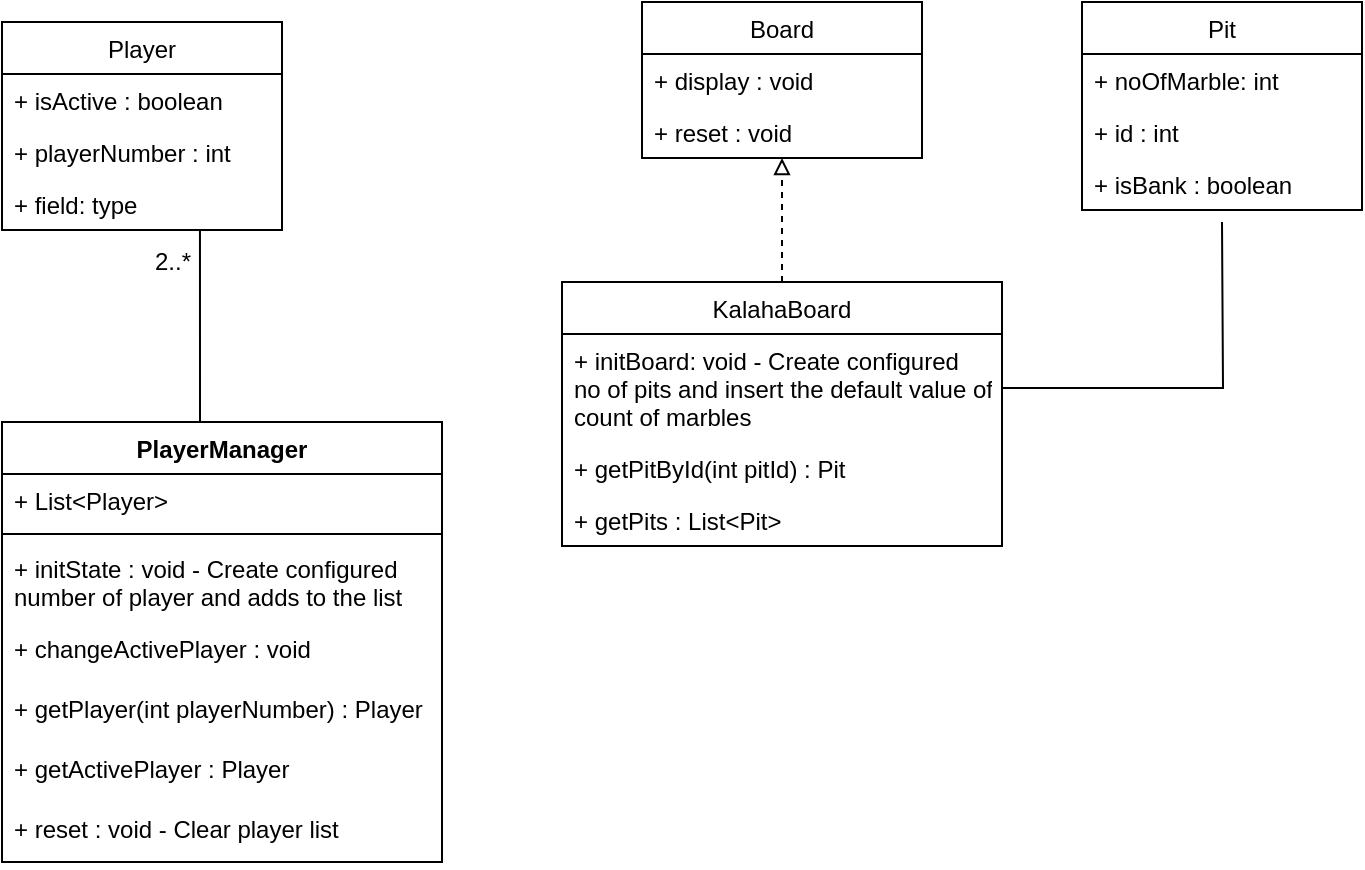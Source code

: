 <mxfile version="14.1.3" type="github">
  <diagram id="1z8tBnPE8HUcG6SX-IKS" name="Page-1">
    <mxGraphModel dx="1426" dy="778" grid="1" gridSize="10" guides="1" tooltips="1" connect="1" arrows="1" fold="1" page="1" pageScale="1" pageWidth="850" pageHeight="1100" math="0" shadow="0">
      <root>
        <mxCell id="0" />
        <mxCell id="1" parent="0" />
        <mxCell id="aZ0oGPoDtUR175sm9fd1-1" value="Pit" style="swimlane;fontStyle=0;childLayout=stackLayout;horizontal=1;startSize=26;fillColor=none;horizontalStack=0;resizeParent=1;resizeParentMax=0;resizeLast=0;collapsible=1;marginBottom=0;" parent="1" vertex="1">
          <mxGeometry x="560" y="40" width="140" height="104" as="geometry" />
        </mxCell>
        <mxCell id="aZ0oGPoDtUR175sm9fd1-2" value="+ noOfMarble: int" style="text;strokeColor=none;fillColor=none;align=left;verticalAlign=top;spacingLeft=4;spacingRight=4;overflow=hidden;rotatable=0;points=[[0,0.5],[1,0.5]];portConstraint=eastwest;" parent="aZ0oGPoDtUR175sm9fd1-1" vertex="1">
          <mxGeometry y="26" width="140" height="26" as="geometry" />
        </mxCell>
        <mxCell id="aZ0oGPoDtUR175sm9fd1-3" value="+ id : int" style="text;strokeColor=none;fillColor=none;align=left;verticalAlign=top;spacingLeft=4;spacingRight=4;overflow=hidden;rotatable=0;points=[[0,0.5],[1,0.5]];portConstraint=eastwest;" parent="aZ0oGPoDtUR175sm9fd1-1" vertex="1">
          <mxGeometry y="52" width="140" height="26" as="geometry" />
        </mxCell>
        <mxCell id="aZ0oGPoDtUR175sm9fd1-4" value="+ isBank : boolean" style="text;strokeColor=none;fillColor=none;align=left;verticalAlign=top;spacingLeft=4;spacingRight=4;overflow=hidden;rotatable=0;points=[[0,0.5],[1,0.5]];portConstraint=eastwest;" parent="aZ0oGPoDtUR175sm9fd1-1" vertex="1">
          <mxGeometry y="78" width="140" height="26" as="geometry" />
        </mxCell>
        <mxCell id="aZ0oGPoDtUR175sm9fd1-5" value="Player" style="swimlane;fontStyle=0;childLayout=stackLayout;horizontal=1;startSize=26;fillColor=none;horizontalStack=0;resizeParent=1;resizeParentMax=0;resizeLast=0;collapsible=1;marginBottom=0;" parent="1" vertex="1">
          <mxGeometry x="20" y="50" width="140" height="104" as="geometry" />
        </mxCell>
        <mxCell id="aZ0oGPoDtUR175sm9fd1-6" value="+ isActive : boolean" style="text;strokeColor=none;fillColor=none;align=left;verticalAlign=top;spacingLeft=4;spacingRight=4;overflow=hidden;rotatable=0;points=[[0,0.5],[1,0.5]];portConstraint=eastwest;" parent="aZ0oGPoDtUR175sm9fd1-5" vertex="1">
          <mxGeometry y="26" width="140" height="26" as="geometry" />
        </mxCell>
        <mxCell id="aZ0oGPoDtUR175sm9fd1-7" value="+ playerNumber : int" style="text;strokeColor=none;fillColor=none;align=left;verticalAlign=top;spacingLeft=4;spacingRight=4;overflow=hidden;rotatable=0;points=[[0,0.5],[1,0.5]];portConstraint=eastwest;" parent="aZ0oGPoDtUR175sm9fd1-5" vertex="1">
          <mxGeometry y="52" width="140" height="26" as="geometry" />
        </mxCell>
        <mxCell id="aZ0oGPoDtUR175sm9fd1-8" value="+ field: type" style="text;strokeColor=none;fillColor=none;align=left;verticalAlign=top;spacingLeft=4;spacingRight=4;overflow=hidden;rotatable=0;points=[[0,0.5],[1,0.5]];portConstraint=eastwest;" parent="aZ0oGPoDtUR175sm9fd1-5" vertex="1">
          <mxGeometry y="78" width="140" height="26" as="geometry" />
        </mxCell>
        <mxCell id="aZ0oGPoDtUR175sm9fd1-17" value="PlayerManager" style="swimlane;fontStyle=1;align=center;verticalAlign=top;childLayout=stackLayout;horizontal=1;startSize=26;horizontalStack=0;resizeParent=1;resizeParentMax=0;resizeLast=0;collapsible=1;marginBottom=0;" parent="1" vertex="1">
          <mxGeometry x="20" y="250" width="220" height="220" as="geometry" />
        </mxCell>
        <mxCell id="aZ0oGPoDtUR175sm9fd1-18" value="+ List&lt;Player&gt;" style="text;strokeColor=none;fillColor=none;align=left;verticalAlign=top;spacingLeft=4;spacingRight=4;overflow=hidden;rotatable=0;points=[[0,0.5],[1,0.5]];portConstraint=eastwest;" parent="aZ0oGPoDtUR175sm9fd1-17" vertex="1">
          <mxGeometry y="26" width="220" height="26" as="geometry" />
        </mxCell>
        <mxCell id="aZ0oGPoDtUR175sm9fd1-19" value="" style="line;strokeWidth=1;fillColor=none;align=left;verticalAlign=middle;spacingTop=-1;spacingLeft=3;spacingRight=3;rotatable=0;labelPosition=right;points=[];portConstraint=eastwest;" parent="aZ0oGPoDtUR175sm9fd1-17" vertex="1">
          <mxGeometry y="52" width="220" height="8" as="geometry" />
        </mxCell>
        <mxCell id="26quY8ARz-pxYzHnNiCL-6" value="+ initState : void - Create configured&#xa;number of player and adds to the list" style="text;strokeColor=none;fillColor=none;align=left;verticalAlign=top;spacingLeft=4;spacingRight=4;overflow=hidden;rotatable=0;points=[[0,0.5],[1,0.5]];portConstraint=eastwest;" vertex="1" parent="aZ0oGPoDtUR175sm9fd1-17">
          <mxGeometry y="60" width="220" height="40" as="geometry" />
        </mxCell>
        <mxCell id="aZ0oGPoDtUR175sm9fd1-20" value="+ changeActivePlayer : void&#xa;" style="text;strokeColor=none;fillColor=none;align=left;verticalAlign=top;spacingLeft=4;spacingRight=4;overflow=hidden;rotatable=0;points=[[0,0.5],[1,0.5]];portConstraint=eastwest;rounded=0;" parent="aZ0oGPoDtUR175sm9fd1-17" vertex="1">
          <mxGeometry y="100" width="220" height="30" as="geometry" />
        </mxCell>
        <mxCell id="26quY8ARz-pxYzHnNiCL-9" value="+ getPlayer(int playerNumber) : Player&#xa;" style="text;strokeColor=none;fillColor=none;align=left;verticalAlign=top;spacingLeft=4;spacingRight=4;overflow=hidden;rotatable=0;points=[[0,0.5],[1,0.5]];portConstraint=eastwest;rounded=0;" vertex="1" parent="aZ0oGPoDtUR175sm9fd1-17">
          <mxGeometry y="130" width="220" height="30" as="geometry" />
        </mxCell>
        <mxCell id="26quY8ARz-pxYzHnNiCL-11" value="+ getActivePlayer : Player&#xa;" style="text;strokeColor=none;fillColor=none;align=left;verticalAlign=top;spacingLeft=4;spacingRight=4;overflow=hidden;rotatable=0;points=[[0,0.5],[1,0.5]];portConstraint=eastwest;rounded=0;" vertex="1" parent="aZ0oGPoDtUR175sm9fd1-17">
          <mxGeometry y="160" width="220" height="30" as="geometry" />
        </mxCell>
        <mxCell id="26quY8ARz-pxYzHnNiCL-10" value="+ reset : void - Clear player list" style="text;strokeColor=none;fillColor=none;align=left;verticalAlign=top;spacingLeft=4;spacingRight=4;overflow=hidden;rotatable=0;points=[[0,0.5],[1,0.5]];portConstraint=eastwest;rounded=0;" vertex="1" parent="aZ0oGPoDtUR175sm9fd1-17">
          <mxGeometry y="190" width="220" height="30" as="geometry" />
        </mxCell>
        <mxCell id="26quY8ARz-pxYzHnNiCL-7" value="&lt;br&gt;&lt;br&gt;&lt;br&gt;&lt;br&gt;&lt;br&gt;" style="text;html=1;align=center;verticalAlign=middle;resizable=0;points=[];autosize=1;" vertex="1" parent="1">
          <mxGeometry x="670" y="300" width="20" height="80" as="geometry" />
        </mxCell>
        <mxCell id="26quY8ARz-pxYzHnNiCL-19" value="" style="group" vertex="1" connectable="0" parent="1">
          <mxGeometry x="80" y="160" width="40" height="90" as="geometry" />
        </mxCell>
        <mxCell id="26quY8ARz-pxYzHnNiCL-16" style="edgeStyle=orthogonalEdgeStyle;rounded=0;orthogonalLoop=1;jettySize=auto;html=1;exitX=0.5;exitY=0;exitDx=0;exitDy=0;endArrow=none;endFill=0;entryX=0.707;entryY=1;entryDx=0;entryDy=0;entryPerimeter=0;strokeWidth=1;" edge="1" parent="26quY8ARz-pxYzHnNiCL-19" source="aZ0oGPoDtUR175sm9fd1-17" target="aZ0oGPoDtUR175sm9fd1-8">
          <mxGeometry relative="1" as="geometry">
            <mxPoint x="200" y="10" as="targetPoint" />
            <Array as="points">
              <mxPoint x="10" y="90" />
              <mxPoint y="90" />
            </Array>
          </mxGeometry>
        </mxCell>
        <mxCell id="26quY8ARz-pxYzHnNiCL-17" value="2..*" style="text;html=1;align=center;verticalAlign=middle;resizable=0;points=[];autosize=1;" vertex="1" parent="26quY8ARz-pxYzHnNiCL-19">
          <mxGeometry x="10" width="30" height="20" as="geometry" />
        </mxCell>
        <mxCell id="26quY8ARz-pxYzHnNiCL-20" value="" style="group" vertex="1" connectable="0" parent="1">
          <mxGeometry x="300" y="40" width="220" height="272" as="geometry" />
        </mxCell>
        <mxCell id="26quY8ARz-pxYzHnNiCL-1" value="Board" style="swimlane;fontStyle=0;childLayout=stackLayout;horizontal=1;startSize=26;fillColor=none;horizontalStack=0;resizeParent=1;resizeParentMax=0;resizeLast=0;collapsible=1;marginBottom=0;rounded=0;" vertex="1" parent="26quY8ARz-pxYzHnNiCL-20">
          <mxGeometry x="40" width="140" height="78" as="geometry" />
        </mxCell>
        <mxCell id="26quY8ARz-pxYzHnNiCL-2" value="+ display : void" style="text;strokeColor=none;fillColor=none;align=left;verticalAlign=top;spacingLeft=4;spacingRight=4;overflow=hidden;rotatable=0;points=[[0,0.5],[1,0.5]];portConstraint=eastwest;" vertex="1" parent="26quY8ARz-pxYzHnNiCL-1">
          <mxGeometry y="26" width="140" height="26" as="geometry" />
        </mxCell>
        <mxCell id="26quY8ARz-pxYzHnNiCL-3" value="+ reset : void" style="text;strokeColor=none;fillColor=none;align=left;verticalAlign=top;spacingLeft=4;spacingRight=4;overflow=hidden;rotatable=0;points=[[0,0.5],[1,0.5]];portConstraint=eastwest;" vertex="1" parent="26quY8ARz-pxYzHnNiCL-1">
          <mxGeometry y="52" width="140" height="26" as="geometry" />
        </mxCell>
        <mxCell id="26quY8ARz-pxYzHnNiCL-15" style="edgeStyle=orthogonalEdgeStyle;rounded=0;orthogonalLoop=1;jettySize=auto;html=1;entryX=0.5;entryY=1;entryDx=0;entryDy=0;endArrow=block;endFill=0;dashed=1;" edge="1" parent="26quY8ARz-pxYzHnNiCL-20" source="26quY8ARz-pxYzHnNiCL-12" target="26quY8ARz-pxYzHnNiCL-1">
          <mxGeometry relative="1" as="geometry" />
        </mxCell>
        <mxCell id="26quY8ARz-pxYzHnNiCL-12" value="KalahaBoard" style="swimlane;fontStyle=0;childLayout=stackLayout;horizontal=1;startSize=26;fillColor=none;horizontalStack=0;resizeParent=1;resizeParentMax=0;resizeLast=0;collapsible=1;marginBottom=0;rounded=0;" vertex="1" parent="26quY8ARz-pxYzHnNiCL-20">
          <mxGeometry y="140" width="220" height="132" as="geometry" />
        </mxCell>
        <mxCell id="26quY8ARz-pxYzHnNiCL-13" value="+ initBoard: void - Create configured &#xa;no of pits and insert the default value of&#xa;count of marbles" style="text;strokeColor=none;fillColor=none;align=left;verticalAlign=top;spacingLeft=4;spacingRight=4;overflow=hidden;rotatable=0;points=[[0,0.5],[1,0.5]];portConstraint=eastwest;" vertex="1" parent="26quY8ARz-pxYzHnNiCL-12">
          <mxGeometry y="26" width="220" height="54" as="geometry" />
        </mxCell>
        <mxCell id="26quY8ARz-pxYzHnNiCL-14" value="+ getPitById(int pitId) : Pit" style="text;strokeColor=none;fillColor=none;align=left;verticalAlign=top;spacingLeft=4;spacingRight=4;overflow=hidden;rotatable=0;points=[[0,0.5],[1,0.5]];portConstraint=eastwest;" vertex="1" parent="26quY8ARz-pxYzHnNiCL-12">
          <mxGeometry y="80" width="220" height="26" as="geometry" />
        </mxCell>
        <mxCell id="26quY8ARz-pxYzHnNiCL-18" value="+ getPits : List&lt;Pit&gt;" style="text;strokeColor=none;fillColor=none;align=left;verticalAlign=top;spacingLeft=4;spacingRight=4;overflow=hidden;rotatable=0;points=[[0,0.5],[1,0.5]];portConstraint=eastwest;" vertex="1" parent="26quY8ARz-pxYzHnNiCL-12">
          <mxGeometry y="106" width="220" height="26" as="geometry" />
        </mxCell>
        <mxCell id="26quY8ARz-pxYzHnNiCL-21" style="edgeStyle=orthogonalEdgeStyle;rounded=0;orthogonalLoop=1;jettySize=auto;html=1;exitX=1;exitY=0.5;exitDx=0;exitDy=0;endArrow=none;endFill=0;strokeWidth=1;" edge="1" parent="1" source="26quY8ARz-pxYzHnNiCL-13">
          <mxGeometry relative="1" as="geometry">
            <mxPoint x="630" y="150" as="targetPoint" />
          </mxGeometry>
        </mxCell>
      </root>
    </mxGraphModel>
  </diagram>
</mxfile>
